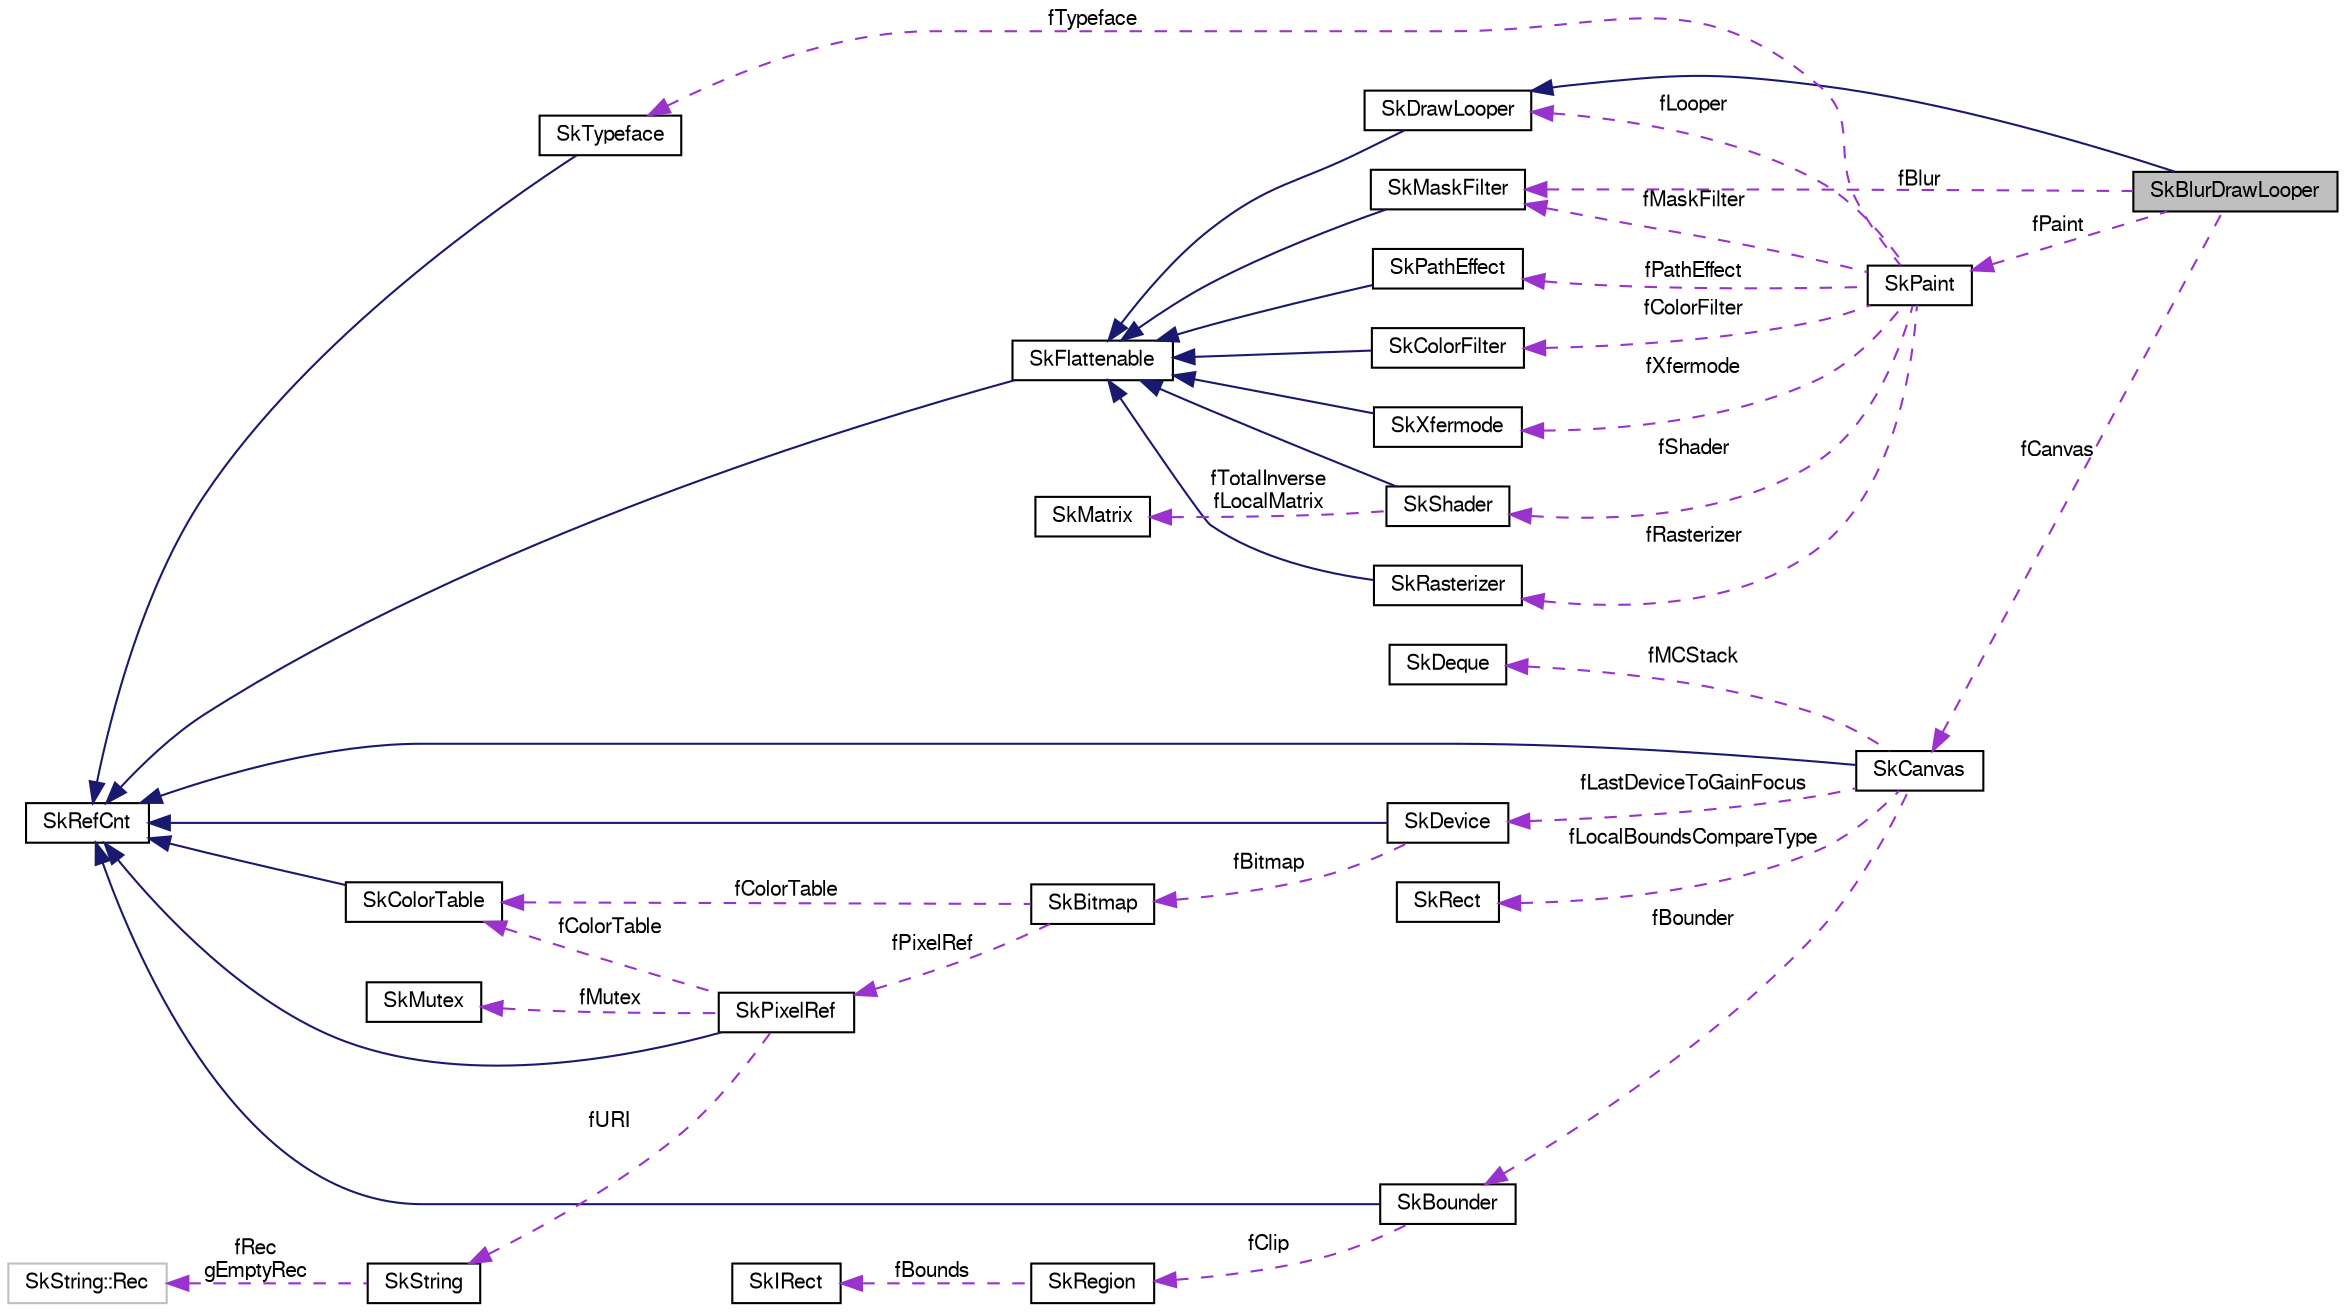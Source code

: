 digraph G
{
  edge [fontname="FreeSans",fontsize="10",labelfontname="FreeSans",labelfontsize="10"];
  node [fontname="FreeSans",fontsize="10",shape=record];
  rankdir=LR;
  Node1 [label="SkBlurDrawLooper",height=0.2,width=0.4,color="black", fillcolor="grey75", style="filled" fontcolor="black"];
  Node2 -> Node1 [dir=back,color="midnightblue",fontsize="10",style="solid",fontname="FreeSans"];
  Node2 [label="SkDrawLooper",height=0.2,width=0.4,color="black", fillcolor="white", style="filled",URL="$class_sk_draw_looper.html"];
  Node3 -> Node2 [dir=back,color="midnightblue",fontsize="10",style="solid",fontname="FreeSans"];
  Node3 [label="SkFlattenable",height=0.2,width=0.4,color="black", fillcolor="white", style="filled",URL="$class_sk_flattenable.html"];
  Node4 -> Node3 [dir=back,color="midnightblue",fontsize="10",style="solid",fontname="FreeSans"];
  Node4 [label="SkRefCnt",height=0.2,width=0.4,color="black", fillcolor="white", style="filled",URL="$class_sk_ref_cnt.html"];
  Node5 -> Node1 [dir=back,color="darkorchid3",fontsize="10",style="dashed",label="fBlur",fontname="FreeSans"];
  Node5 [label="SkMaskFilter",height=0.2,width=0.4,color="black", fillcolor="white", style="filled",URL="$class_sk_mask_filter.html"];
  Node3 -> Node5 [dir=back,color="midnightblue",fontsize="10",style="solid",fontname="FreeSans"];
  Node6 -> Node1 [dir=back,color="darkorchid3",fontsize="10",style="dashed",label="fCanvas",fontname="FreeSans"];
  Node6 [label="SkCanvas",height=0.2,width=0.4,color="black", fillcolor="white", style="filled",URL="$class_sk_canvas.html"];
  Node4 -> Node6 [dir=back,color="midnightblue",fontsize="10",style="solid",fontname="FreeSans"];
  Node7 -> Node6 [dir=back,color="darkorchid3",fontsize="10",style="dashed",label="fLastDeviceToGainFocus",fontname="FreeSans"];
  Node7 [label="SkDevice",height=0.2,width=0.4,color="black", fillcolor="white", style="filled",URL="$class_sk_device.html"];
  Node4 -> Node7 [dir=back,color="midnightblue",fontsize="10",style="solid",fontname="FreeSans"];
  Node8 -> Node7 [dir=back,color="darkorchid3",fontsize="10",style="dashed",label="fBitmap",fontname="FreeSans"];
  Node8 [label="SkBitmap",height=0.2,width=0.4,color="black", fillcolor="white", style="filled",URL="$class_sk_bitmap.html"];
  Node9 -> Node8 [dir=back,color="darkorchid3",fontsize="10",style="dashed",label="fColorTable",fontname="FreeSans"];
  Node9 [label="SkColorTable",height=0.2,width=0.4,color="black", fillcolor="white", style="filled",URL="$class_sk_color_table.html"];
  Node4 -> Node9 [dir=back,color="midnightblue",fontsize="10",style="solid",fontname="FreeSans"];
  Node10 -> Node8 [dir=back,color="darkorchid3",fontsize="10",style="dashed",label="fPixelRef",fontname="FreeSans"];
  Node10 [label="SkPixelRef",height=0.2,width=0.4,color="black", fillcolor="white", style="filled",URL="$class_sk_pixel_ref.html"];
  Node4 -> Node10 [dir=back,color="midnightblue",fontsize="10",style="solid",fontname="FreeSans"];
  Node9 -> Node10 [dir=back,color="darkorchid3",fontsize="10",style="dashed",label="fColorTable",fontname="FreeSans"];
  Node11 -> Node10 [dir=back,color="darkorchid3",fontsize="10",style="dashed",label="fMutex",fontname="FreeSans"];
  Node11 [label="SkMutex",height=0.2,width=0.4,color="black", fillcolor="white", style="filled",URL="$class_sk_mutex.html"];
  Node12 -> Node10 [dir=back,color="darkorchid3",fontsize="10",style="dashed",label="fURI",fontname="FreeSans"];
  Node12 [label="SkString",height=0.2,width=0.4,color="black", fillcolor="white", style="filled",URL="$class_sk_string.html"];
  Node13 -> Node12 [dir=back,color="darkorchid3",fontsize="10",style="dashed",label="fRec\ngEmptyRec",fontname="FreeSans"];
  Node13 [label="SkString::Rec",height=0.2,width=0.4,color="grey75", fillcolor="white", style="filled"];
  Node14 -> Node6 [dir=back,color="darkorchid3",fontsize="10",style="dashed",label="fMCStack",fontname="FreeSans"];
  Node14 [label="SkDeque",height=0.2,width=0.4,color="black", fillcolor="white", style="filled",URL="$class_sk_deque.html"];
  Node15 -> Node6 [dir=back,color="darkorchid3",fontsize="10",style="dashed",label="fLocalBoundsCompareType",fontname="FreeSans"];
  Node15 [label="SkRect",height=0.2,width=0.4,color="black", fillcolor="white", style="filled",URL="$struct_sk_rect.html"];
  Node16 -> Node6 [dir=back,color="darkorchid3",fontsize="10",style="dashed",label="fBounder",fontname="FreeSans"];
  Node16 [label="SkBounder",height=0.2,width=0.4,color="black", fillcolor="white", style="filled",URL="$class_sk_bounder.html"];
  Node4 -> Node16 [dir=back,color="midnightblue",fontsize="10",style="solid",fontname="FreeSans"];
  Node17 -> Node16 [dir=back,color="darkorchid3",fontsize="10",style="dashed",label="fClip",fontname="FreeSans"];
  Node17 [label="SkRegion",height=0.2,width=0.4,color="black", fillcolor="white", style="filled",URL="$class_sk_region.html"];
  Node18 -> Node17 [dir=back,color="darkorchid3",fontsize="10",style="dashed",label="fBounds",fontname="FreeSans"];
  Node18 [label="SkIRect",height=0.2,width=0.4,color="black", fillcolor="white", style="filled",URL="$struct_sk_i_rect.html"];
  Node19 -> Node1 [dir=back,color="darkorchid3",fontsize="10",style="dashed",label="fPaint",fontname="FreeSans"];
  Node19 [label="SkPaint",height=0.2,width=0.4,color="black", fillcolor="white", style="filled",URL="$class_sk_paint.html"];
  Node20 -> Node19 [dir=back,color="darkorchid3",fontsize="10",style="dashed",label="fPathEffect",fontname="FreeSans"];
  Node20 [label="SkPathEffect",height=0.2,width=0.4,color="black", fillcolor="white", style="filled",URL="$class_sk_path_effect.html"];
  Node3 -> Node20 [dir=back,color="midnightblue",fontsize="10",style="solid",fontname="FreeSans"];
  Node5 -> Node19 [dir=back,color="darkorchid3",fontsize="10",style="dashed",label="fMaskFilter",fontname="FreeSans"];
  Node21 -> Node19 [dir=back,color="darkorchid3",fontsize="10",style="dashed",label="fColorFilter",fontname="FreeSans"];
  Node21 [label="SkColorFilter",height=0.2,width=0.4,color="black", fillcolor="white", style="filled",URL="$class_sk_color_filter.html"];
  Node3 -> Node21 [dir=back,color="midnightblue",fontsize="10",style="solid",fontname="FreeSans"];
  Node22 -> Node19 [dir=back,color="darkorchid3",fontsize="10",style="dashed",label="fShader",fontname="FreeSans"];
  Node22 [label="SkShader",height=0.2,width=0.4,color="black", fillcolor="white", style="filled",URL="$class_sk_shader.html"];
  Node3 -> Node22 [dir=back,color="midnightblue",fontsize="10",style="solid",fontname="FreeSans"];
  Node23 -> Node22 [dir=back,color="darkorchid3",fontsize="10",style="dashed",label="fTotalInverse\nfLocalMatrix",fontname="FreeSans"];
  Node23 [label="SkMatrix",height=0.2,width=0.4,color="black", fillcolor="white", style="filled",URL="$class_sk_matrix.html"];
  Node24 -> Node19 [dir=back,color="darkorchid3",fontsize="10",style="dashed",label="fTypeface",fontname="FreeSans"];
  Node24 [label="SkTypeface",height=0.2,width=0.4,color="black", fillcolor="white", style="filled",URL="$class_sk_typeface.html"];
  Node4 -> Node24 [dir=back,color="midnightblue",fontsize="10",style="solid",fontname="FreeSans"];
  Node25 -> Node19 [dir=back,color="darkorchid3",fontsize="10",style="dashed",label="fXfermode",fontname="FreeSans"];
  Node25 [label="SkXfermode",height=0.2,width=0.4,color="black", fillcolor="white", style="filled",URL="$class_sk_xfermode.html"];
  Node3 -> Node25 [dir=back,color="midnightblue",fontsize="10",style="solid",fontname="FreeSans"];
  Node2 -> Node19 [dir=back,color="darkorchid3",fontsize="10",style="dashed",label="fLooper",fontname="FreeSans"];
  Node26 -> Node19 [dir=back,color="darkorchid3",fontsize="10",style="dashed",label="fRasterizer",fontname="FreeSans"];
  Node26 [label="SkRasterizer",height=0.2,width=0.4,color="black", fillcolor="white", style="filled",URL="$class_sk_rasterizer.html"];
  Node3 -> Node26 [dir=back,color="midnightblue",fontsize="10",style="solid",fontname="FreeSans"];
}
